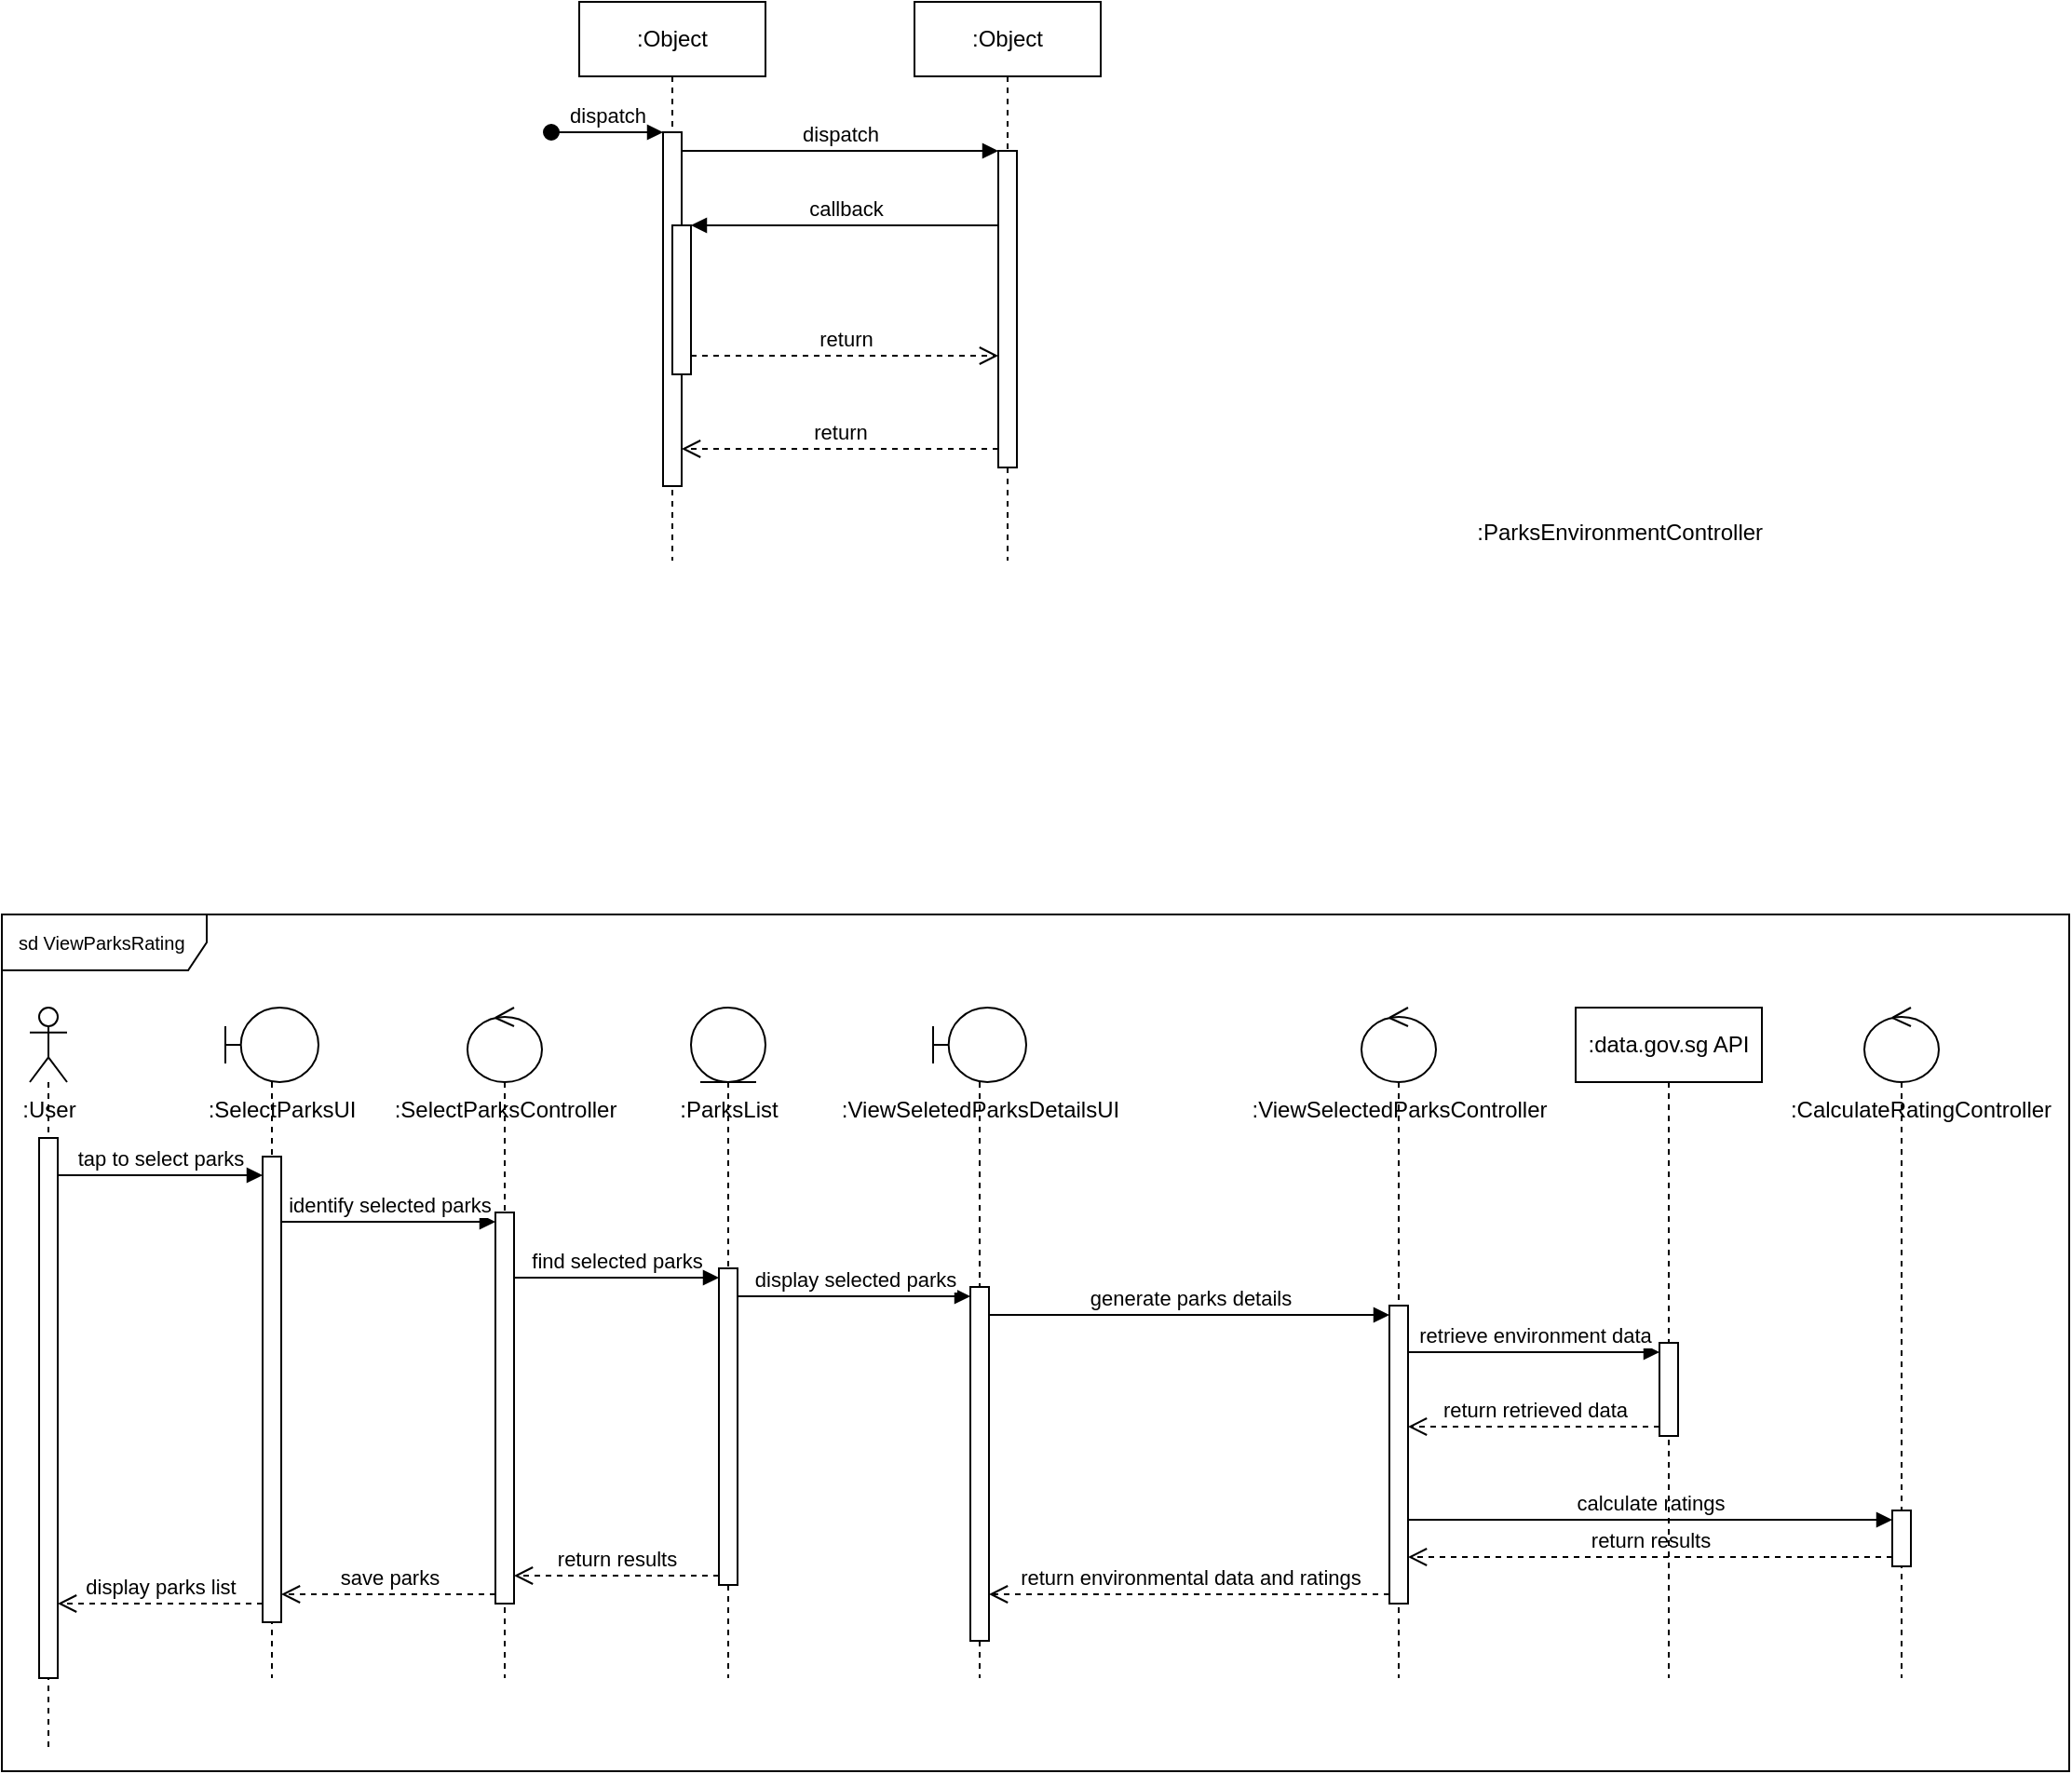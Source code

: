 <mxfile version="26.0.13">
  <diagram name="ViewParksRating" id="2YBvvXClWsGukQMizWep">
    <mxGraphModel dx="2595" dy="650" grid="1" gridSize="10" guides="1" tooltips="1" connect="1" arrows="1" fold="1" page="1" pageScale="1" pageWidth="1200" pageHeight="1600" math="0" shadow="0">
      <root>
        <mxCell id="0" />
        <mxCell id="1" parent="0" />
        <mxCell id="aM9ryv3xv72pqoxQDRHE-1" value=":Object" style="shape=umlLifeline;perimeter=lifelinePerimeter;whiteSpace=wrap;html=1;container=0;dropTarget=0;collapsible=0;recursiveResize=0;outlineConnect=0;portConstraint=eastwest;newEdgeStyle={&quot;edgeStyle&quot;:&quot;elbowEdgeStyle&quot;,&quot;elbow&quot;:&quot;vertical&quot;,&quot;curved&quot;:0,&quot;rounded&quot;:0};" parent="1" vertex="1">
          <mxGeometry x="40" y="40" width="100" height="300" as="geometry" />
        </mxCell>
        <mxCell id="aM9ryv3xv72pqoxQDRHE-2" value="" style="html=1;points=[];perimeter=orthogonalPerimeter;outlineConnect=0;targetShapes=umlLifeline;portConstraint=eastwest;newEdgeStyle={&quot;edgeStyle&quot;:&quot;elbowEdgeStyle&quot;,&quot;elbow&quot;:&quot;vertical&quot;,&quot;curved&quot;:0,&quot;rounded&quot;:0};" parent="aM9ryv3xv72pqoxQDRHE-1" vertex="1">
          <mxGeometry x="45" y="70" width="10" height="190" as="geometry" />
        </mxCell>
        <mxCell id="aM9ryv3xv72pqoxQDRHE-3" value="dispatch" style="html=1;verticalAlign=bottom;startArrow=oval;endArrow=block;startSize=8;edgeStyle=elbowEdgeStyle;elbow=vertical;curved=0;rounded=0;" parent="aM9ryv3xv72pqoxQDRHE-1" target="aM9ryv3xv72pqoxQDRHE-2" edge="1">
          <mxGeometry relative="1" as="geometry">
            <mxPoint x="-15" y="70" as="sourcePoint" />
          </mxGeometry>
        </mxCell>
        <mxCell id="aM9ryv3xv72pqoxQDRHE-4" value="" style="html=1;points=[];perimeter=orthogonalPerimeter;outlineConnect=0;targetShapes=umlLifeline;portConstraint=eastwest;newEdgeStyle={&quot;edgeStyle&quot;:&quot;elbowEdgeStyle&quot;,&quot;elbow&quot;:&quot;vertical&quot;,&quot;curved&quot;:0,&quot;rounded&quot;:0};" parent="aM9ryv3xv72pqoxQDRHE-1" vertex="1">
          <mxGeometry x="50" y="120" width="10" height="80" as="geometry" />
        </mxCell>
        <mxCell id="aM9ryv3xv72pqoxQDRHE-5" value=":Object" style="shape=umlLifeline;perimeter=lifelinePerimeter;whiteSpace=wrap;html=1;container=0;dropTarget=0;collapsible=0;recursiveResize=0;outlineConnect=0;portConstraint=eastwest;newEdgeStyle={&quot;edgeStyle&quot;:&quot;elbowEdgeStyle&quot;,&quot;elbow&quot;:&quot;vertical&quot;,&quot;curved&quot;:0,&quot;rounded&quot;:0};" parent="1" vertex="1">
          <mxGeometry x="220" y="40" width="100" height="300" as="geometry" />
        </mxCell>
        <mxCell id="aM9ryv3xv72pqoxQDRHE-6" value="" style="html=1;points=[];perimeter=orthogonalPerimeter;outlineConnect=0;targetShapes=umlLifeline;portConstraint=eastwest;newEdgeStyle={&quot;edgeStyle&quot;:&quot;elbowEdgeStyle&quot;,&quot;elbow&quot;:&quot;vertical&quot;,&quot;curved&quot;:0,&quot;rounded&quot;:0};" parent="aM9ryv3xv72pqoxQDRHE-5" vertex="1">
          <mxGeometry x="45" y="80" width="10" height="170" as="geometry" />
        </mxCell>
        <mxCell id="aM9ryv3xv72pqoxQDRHE-7" value="dispatch" style="html=1;verticalAlign=bottom;endArrow=block;edgeStyle=elbowEdgeStyle;elbow=vertical;curved=0;rounded=0;" parent="1" source="aM9ryv3xv72pqoxQDRHE-2" target="aM9ryv3xv72pqoxQDRHE-6" edge="1">
          <mxGeometry relative="1" as="geometry">
            <mxPoint x="195" y="130" as="sourcePoint" />
            <Array as="points">
              <mxPoint x="180" y="120" />
            </Array>
          </mxGeometry>
        </mxCell>
        <mxCell id="aM9ryv3xv72pqoxQDRHE-8" value="return" style="html=1;verticalAlign=bottom;endArrow=open;dashed=1;endSize=8;edgeStyle=elbowEdgeStyle;elbow=vertical;curved=0;rounded=0;" parent="1" source="aM9ryv3xv72pqoxQDRHE-6" target="aM9ryv3xv72pqoxQDRHE-2" edge="1">
          <mxGeometry relative="1" as="geometry">
            <mxPoint x="195" y="205" as="targetPoint" />
            <Array as="points">
              <mxPoint x="190" y="280" />
            </Array>
          </mxGeometry>
        </mxCell>
        <mxCell id="aM9ryv3xv72pqoxQDRHE-9" value="callback" style="html=1;verticalAlign=bottom;endArrow=block;edgeStyle=elbowEdgeStyle;elbow=vertical;curved=0;rounded=0;" parent="1" source="aM9ryv3xv72pqoxQDRHE-6" target="aM9ryv3xv72pqoxQDRHE-4" edge="1">
          <mxGeometry relative="1" as="geometry">
            <mxPoint x="175" y="160" as="sourcePoint" />
            <Array as="points">
              <mxPoint x="190" y="160" />
            </Array>
          </mxGeometry>
        </mxCell>
        <mxCell id="aM9ryv3xv72pqoxQDRHE-10" value="return" style="html=1;verticalAlign=bottom;endArrow=open;dashed=1;endSize=8;edgeStyle=elbowEdgeStyle;elbow=vertical;curved=0;rounded=0;" parent="1" source="aM9ryv3xv72pqoxQDRHE-4" target="aM9ryv3xv72pqoxQDRHE-6" edge="1">
          <mxGeometry relative="1" as="geometry">
            <mxPoint x="175" y="235" as="targetPoint" />
            <Array as="points">
              <mxPoint x="180" y="230" />
            </Array>
          </mxGeometry>
        </mxCell>
        <mxCell id="URW-FmImd79woZnqxKxK-1" value="&lt;font style=&quot;font-size: 10px;&quot;&gt;sd ViewParksRating&amp;nbsp;&lt;/font&gt;" style="shape=umlFrame;whiteSpace=wrap;html=1;pointerEvents=0;width=110;height=30;" parent="1" vertex="1">
          <mxGeometry x="-270" y="530" width="1110" height="460" as="geometry" />
        </mxCell>
        <mxCell id="URW-FmImd79woZnqxKxK-5" value="" style="shape=umlLifeline;perimeter=lifelinePerimeter;whiteSpace=wrap;html=1;container=1;dropTarget=0;collapsible=0;recursiveResize=0;outlineConnect=0;portConstraint=eastwest;newEdgeStyle={&quot;curved&quot;:0,&quot;rounded&quot;:0};participant=umlActor;" parent="1" vertex="1">
          <mxGeometry x="-255" y="580" width="20" height="400" as="geometry" />
        </mxCell>
        <mxCell id="URW-FmImd79woZnqxKxK-10" value="" style="html=1;points=[[0,0,0,0,5],[0,1,0,0,-5],[1,0,0,0,5],[1,1,0,0,-5]];perimeter=orthogonalPerimeter;outlineConnect=0;targetShapes=umlLifeline;portConstraint=eastwest;newEdgeStyle={&quot;curved&quot;:0,&quot;rounded&quot;:0};" parent="URW-FmImd79woZnqxKxK-5" vertex="1">
          <mxGeometry x="5" y="70" width="10" height="290" as="geometry" />
        </mxCell>
        <mxCell id="URW-FmImd79woZnqxKxK-7" value="" style="shape=umlLifeline;perimeter=lifelinePerimeter;whiteSpace=wrap;html=1;container=1;dropTarget=0;collapsible=0;recursiveResize=0;outlineConnect=0;portConstraint=eastwest;newEdgeStyle={&quot;curved&quot;:0,&quot;rounded&quot;:0};participant=umlBoundary;" parent="1" vertex="1">
          <mxGeometry x="-150" y="580" width="50" height="360" as="geometry" />
        </mxCell>
        <mxCell id="URW-FmImd79woZnqxKxK-15" value="" style="html=1;points=[[0,0,0,0,5],[0,1,0,0,-5],[1,0,0,0,5],[1,1,0,0,-5]];perimeter=orthogonalPerimeter;outlineConnect=0;targetShapes=umlLifeline;portConstraint=eastwest;newEdgeStyle={&quot;curved&quot;:0,&quot;rounded&quot;:0};" parent="URW-FmImd79woZnqxKxK-7" vertex="1">
          <mxGeometry x="20" y="80" width="10" height="250" as="geometry" />
        </mxCell>
        <mxCell id="URW-FmImd79woZnqxKxK-6" value=":User" style="text;html=1;align=center;verticalAlign=middle;resizable=0;points=[];autosize=1;strokeColor=none;fillColor=none;fontSize=12;" parent="1" vertex="1">
          <mxGeometry x="-270" y="620" width="50" height="30" as="geometry" />
        </mxCell>
        <mxCell id="URW-FmImd79woZnqxKxK-18" value=":SelectParksUI" style="text;html=1;align=center;verticalAlign=middle;resizable=0;points=[];autosize=1;strokeColor=none;fillColor=none;" parent="1" vertex="1">
          <mxGeometry x="-170" y="620" width="100" height="30" as="geometry" />
        </mxCell>
        <mxCell id="URW-FmImd79woZnqxKxK-22" value="" style="shape=umlLifeline;perimeter=lifelinePerimeter;whiteSpace=wrap;html=1;container=1;dropTarget=0;collapsible=0;recursiveResize=0;outlineConnect=0;portConstraint=eastwest;newEdgeStyle={&quot;curved&quot;:0,&quot;rounded&quot;:0};participant=umlControl;size=40;" parent="1" vertex="1">
          <mxGeometry x="-20" y="580" width="40" height="360" as="geometry" />
        </mxCell>
        <mxCell id="URW-FmImd79woZnqxKxK-31" value="" style="html=1;points=[[0,0,0,0,5],[0,1,0,0,-5],[1,0,0,0,5],[1,1,0,0,-5]];perimeter=orthogonalPerimeter;outlineConnect=0;targetShapes=umlLifeline;portConstraint=eastwest;newEdgeStyle={&quot;curved&quot;:0,&quot;rounded&quot;:0};" parent="URW-FmImd79woZnqxKxK-22" vertex="1">
          <mxGeometry x="15" y="110" width="10" height="210" as="geometry" />
        </mxCell>
        <mxCell id="URW-FmImd79woZnqxKxK-28" value=":ParksEnvironmentController&amp;nbsp;" style="text;html=1;align=center;verticalAlign=middle;resizable=0;points=[];autosize=1;strokeColor=none;fillColor=none;" parent="1" vertex="1">
          <mxGeometry x="510" y="310" width="180" height="30" as="geometry" />
        </mxCell>
        <mxCell id="URW-FmImd79woZnqxKxK-29" value=":SelectParksController" style="text;html=1;align=center;verticalAlign=middle;resizable=0;points=[];autosize=1;strokeColor=none;fillColor=none;" parent="1" vertex="1">
          <mxGeometry x="-70" y="620" width="140" height="30" as="geometry" />
        </mxCell>
        <mxCell id="URW-FmImd79woZnqxKxK-32" value="identify selected parks" style="html=1;verticalAlign=bottom;endArrow=block;curved=0;rounded=0;entryX=0;entryY=0;entryDx=0;entryDy=5;" parent="1" source="URW-FmImd79woZnqxKxK-15" target="URW-FmImd79woZnqxKxK-31" edge="1">
          <mxGeometry relative="1" as="geometry">
            <mxPoint x="-75" y="695" as="sourcePoint" />
          </mxGeometry>
        </mxCell>
        <mxCell id="URW-FmImd79woZnqxKxK-34" value="" style="shape=umlLifeline;perimeter=lifelinePerimeter;whiteSpace=wrap;html=1;container=1;dropTarget=0;collapsible=0;recursiveResize=0;outlineConnect=0;portConstraint=eastwest;newEdgeStyle={&quot;curved&quot;:0,&quot;rounded&quot;:0};participant=umlEntity;" parent="1" vertex="1">
          <mxGeometry x="100" y="580" width="40" height="360" as="geometry" />
        </mxCell>
        <mxCell id="rGYAIKC7JgB4Hh0c0iKE-3" value="" style="html=1;points=[[0,0,0,0,5],[0,1,0,0,-5],[1,0,0,0,5],[1,1,0,0,-5]];perimeter=orthogonalPerimeter;outlineConnect=0;targetShapes=umlLifeline;portConstraint=eastwest;newEdgeStyle={&quot;curved&quot;:0,&quot;rounded&quot;:0};" vertex="1" parent="URW-FmImd79woZnqxKxK-34">
          <mxGeometry x="15" y="140" width="10" height="170" as="geometry" />
        </mxCell>
        <mxCell id="URW-FmImd79woZnqxKxK-35" value=":ParksList" style="text;html=1;align=center;verticalAlign=middle;resizable=0;points=[];autosize=1;strokeColor=none;fillColor=none;" parent="1" vertex="1">
          <mxGeometry x="80" y="620" width="80" height="30" as="geometry" />
        </mxCell>
        <mxCell id="URW-FmImd79woZnqxKxK-36" value="" style="shape=umlLifeline;perimeter=lifelinePerimeter;whiteSpace=wrap;html=1;container=1;dropTarget=0;collapsible=0;recursiveResize=0;outlineConnect=0;portConstraint=eastwest;newEdgeStyle={&quot;curved&quot;:0,&quot;rounded&quot;:0};participant=umlBoundary;" parent="1" vertex="1">
          <mxGeometry x="230" y="580" width="50" height="360" as="geometry" />
        </mxCell>
        <mxCell id="rGYAIKC7JgB4Hh0c0iKE-12" value="" style="html=1;points=[[0,0,0,0,5],[0,1,0,0,-5],[1,0,0,0,5],[1,1,0,0,-5]];perimeter=orthogonalPerimeter;outlineConnect=0;targetShapes=umlLifeline;portConstraint=eastwest;newEdgeStyle={&quot;curved&quot;:0,&quot;rounded&quot;:0};" vertex="1" parent="URW-FmImd79woZnqxKxK-36">
          <mxGeometry x="20" y="150" width="10" height="190" as="geometry" />
        </mxCell>
        <mxCell id="URW-FmImd79woZnqxKxK-37" value=":ViewSeletedParksDetailsUI" style="text;html=1;align=center;verticalAlign=middle;resizable=0;points=[];autosize=1;strokeColor=none;fillColor=none;" parent="1" vertex="1">
          <mxGeometry x="170" y="620" width="170" height="30" as="geometry" />
        </mxCell>
        <mxCell id="URW-FmImd79woZnqxKxK-38" value="" style="shape=umlLifeline;perimeter=lifelinePerimeter;whiteSpace=wrap;html=1;container=1;dropTarget=0;collapsible=0;recursiveResize=0;outlineConnect=0;portConstraint=eastwest;newEdgeStyle={&quot;curved&quot;:0,&quot;rounded&quot;:0};participant=umlControl;" parent="1" vertex="1">
          <mxGeometry x="460" y="580" width="40" height="360" as="geometry" />
        </mxCell>
        <mxCell id="rGYAIKC7JgB4Hh0c0iKE-6" value="" style="html=1;points=[[0,0,0,0,5],[0,1,0,0,-5],[1,0,0,0,5],[1,1,0,0,-5]];perimeter=orthogonalPerimeter;outlineConnect=0;targetShapes=umlLifeline;portConstraint=eastwest;newEdgeStyle={&quot;curved&quot;:0,&quot;rounded&quot;:0};" vertex="1" parent="URW-FmImd79woZnqxKxK-38">
          <mxGeometry x="15" y="160" width="10" height="160" as="geometry" />
        </mxCell>
        <mxCell id="URW-FmImd79woZnqxKxK-39" value=":ViewSelectedParksController" style="text;html=1;align=center;verticalAlign=middle;resizable=0;points=[];autosize=1;strokeColor=none;fillColor=none;" parent="1" vertex="1">
          <mxGeometry x="390" y="620" width="180" height="30" as="geometry" />
        </mxCell>
        <mxCell id="rGYAIKC7JgB4Hh0c0iKE-1" value="" style="shape=umlLifeline;perimeter=lifelinePerimeter;whiteSpace=wrap;html=1;container=1;dropTarget=0;collapsible=0;recursiveResize=0;outlineConnect=0;portConstraint=eastwest;newEdgeStyle={&quot;curved&quot;:0,&quot;rounded&quot;:0};participant=umlControl;" vertex="1" parent="1">
          <mxGeometry x="730" y="580" width="40" height="360" as="geometry" />
        </mxCell>
        <mxCell id="rGYAIKC7JgB4Hh0c0iKE-15" value="" style="html=1;points=[[0,0,0,0,5],[0,1,0,0,-5],[1,0,0,0,5],[1,1,0,0,-5]];perimeter=orthogonalPerimeter;outlineConnect=0;targetShapes=umlLifeline;portConstraint=eastwest;newEdgeStyle={&quot;curved&quot;:0,&quot;rounded&quot;:0};" vertex="1" parent="rGYAIKC7JgB4Hh0c0iKE-1">
          <mxGeometry x="15" y="270" width="10" height="30" as="geometry" />
        </mxCell>
        <mxCell id="rGYAIKC7JgB4Hh0c0iKE-2" value=":CalculateRatingController" style="text;html=1;align=center;verticalAlign=middle;resizable=0;points=[];autosize=1;strokeColor=none;fillColor=none;" vertex="1" parent="1">
          <mxGeometry x="680" y="620" width="160" height="30" as="geometry" />
        </mxCell>
        <mxCell id="URW-FmImd79woZnqxKxK-27" value="return retrieved data" style="html=1;verticalAlign=bottom;endArrow=open;dashed=1;endSize=8;curved=0;rounded=0;exitX=0;exitY=1;exitDx=0;exitDy=-5;" parent="1" edge="1" target="rGYAIKC7JgB4Hh0c0iKE-6">
          <mxGeometry relative="1" as="geometry">
            <mxPoint x="550" y="835" as="targetPoint" />
            <mxPoint x="620" y="805" as="sourcePoint" />
          </mxGeometry>
        </mxCell>
        <mxCell id="URW-FmImd79woZnqxKxK-26" value="retrieve environment data" style="html=1;verticalAlign=bottom;endArrow=block;curved=0;rounded=0;entryX=0;entryY=0;entryDx=0;entryDy=5;" parent="1" edge="1" source="rGYAIKC7JgB4Hh0c0iKE-6">
          <mxGeometry relative="1" as="geometry">
            <mxPoint x="490" y="765" as="sourcePoint" />
            <mxPoint x="620" y="765" as="targetPoint" />
          </mxGeometry>
        </mxCell>
        <mxCell id="rGYAIKC7JgB4Hh0c0iKE-9" value="display parks list" style="html=1;verticalAlign=bottom;endArrow=open;dashed=1;endSize=8;curved=0;rounded=0;exitX=0;exitY=1;exitDx=0;exitDy=-5;" edge="1" parent="1">
          <mxGeometry relative="1" as="geometry">
            <mxPoint x="-240" y="900" as="targetPoint" />
            <mxPoint x="-130" y="900" as="sourcePoint" />
          </mxGeometry>
        </mxCell>
        <mxCell id="URW-FmImd79woZnqxKxK-33" value="save parks" style="html=1;verticalAlign=bottom;endArrow=open;dashed=1;endSize=8;curved=0;rounded=0;exitX=0;exitY=1;exitDx=0;exitDy=-5;" parent="1" source="URW-FmImd79woZnqxKxK-31" edge="1" target="URW-FmImd79woZnqxKxK-15">
          <mxGeometry relative="1" as="geometry">
            <mxPoint x="-75" y="765" as="targetPoint" />
          </mxGeometry>
        </mxCell>
        <mxCell id="rGYAIKC7JgB4Hh0c0iKE-4" value="find selected parks" style="html=1;verticalAlign=bottom;endArrow=block;curved=0;rounded=0;entryX=0;entryY=0;entryDx=0;entryDy=5;" edge="1" target="rGYAIKC7JgB4Hh0c0iKE-3" parent="1" source="URW-FmImd79woZnqxKxK-31">
          <mxGeometry relative="1" as="geometry">
            <mxPoint x="10" y="725" as="sourcePoint" />
            <mxPoint as="offset" />
          </mxGeometry>
        </mxCell>
        <mxCell id="rGYAIKC7JgB4Hh0c0iKE-5" value="return results" style="html=1;verticalAlign=bottom;endArrow=open;dashed=1;endSize=8;curved=0;rounded=0;exitX=0;exitY=1;exitDx=0;exitDy=-5;" edge="1" source="rGYAIKC7JgB4Hh0c0iKE-3" parent="1" target="URW-FmImd79woZnqxKxK-31">
          <mxGeometry relative="1" as="geometry">
            <mxPoint x="45" y="795" as="targetPoint" />
          </mxGeometry>
        </mxCell>
        <mxCell id="rGYAIKC7JgB4Hh0c0iKE-7" value="generate parks details" style="html=1;verticalAlign=bottom;endArrow=block;curved=0;rounded=0;entryX=0;entryY=0;entryDx=0;entryDy=5;" edge="1" target="rGYAIKC7JgB4Hh0c0iKE-6" parent="1" source="rGYAIKC7JgB4Hh0c0iKE-12">
          <mxGeometry relative="1" as="geometry">
            <mxPoint x="185" y="745" as="sourcePoint" />
          </mxGeometry>
        </mxCell>
        <mxCell id="rGYAIKC7JgB4Hh0c0iKE-8" value="return environmental data and ratings" style="html=1;verticalAlign=bottom;endArrow=open;dashed=1;endSize=8;curved=0;rounded=0;exitX=0;exitY=1;exitDx=0;exitDy=-5;" edge="1" source="rGYAIKC7JgB4Hh0c0iKE-6" parent="1" target="rGYAIKC7JgB4Hh0c0iKE-12">
          <mxGeometry relative="1" as="geometry">
            <mxPoint x="185" y="815" as="targetPoint" />
          </mxGeometry>
        </mxCell>
        <mxCell id="rGYAIKC7JgB4Hh0c0iKE-13" value="display selected parks" style="html=1;verticalAlign=bottom;endArrow=block;curved=0;rounded=0;entryX=0;entryY=0;entryDx=0;entryDy=5;" edge="1" target="rGYAIKC7JgB4Hh0c0iKE-12" parent="1" source="rGYAIKC7JgB4Hh0c0iKE-3">
          <mxGeometry relative="1" as="geometry">
            <mxPoint x="160" y="760" as="sourcePoint" />
          </mxGeometry>
        </mxCell>
        <mxCell id="rGYAIKC7JgB4Hh0c0iKE-16" value="calculate ratings" style="html=1;verticalAlign=bottom;endArrow=block;curved=0;rounded=0;entryX=0;entryY=0;entryDx=0;entryDy=5;" edge="1" target="rGYAIKC7JgB4Hh0c0iKE-15" parent="1" source="rGYAIKC7JgB4Hh0c0iKE-6">
          <mxGeometry relative="1" as="geometry">
            <mxPoint x="675" y="795" as="sourcePoint" />
          </mxGeometry>
        </mxCell>
        <mxCell id="rGYAIKC7JgB4Hh0c0iKE-17" value="return results" style="html=1;verticalAlign=bottom;endArrow=open;dashed=1;endSize=8;curved=0;rounded=0;exitX=0;exitY=1;exitDx=0;exitDy=-5;" edge="1" source="rGYAIKC7JgB4Hh0c0iKE-15" parent="1" target="rGYAIKC7JgB4Hh0c0iKE-6">
          <mxGeometry relative="1" as="geometry">
            <mxPoint x="675" y="865" as="targetPoint" />
          </mxGeometry>
        </mxCell>
        <mxCell id="rGYAIKC7JgB4Hh0c0iKE-18" value="&lt;span style=&quot;text-wrap-mode: nowrap;&quot;&gt;:data.gov.sg API&lt;/span&gt;" style="shape=umlLifeline;perimeter=lifelinePerimeter;whiteSpace=wrap;html=1;container=1;dropTarget=0;collapsible=0;recursiveResize=0;outlineConnect=0;portConstraint=eastwest;newEdgeStyle={&quot;curved&quot;:0,&quot;rounded&quot;:0};" vertex="1" parent="1">
          <mxGeometry x="575" y="580" width="100" height="360" as="geometry" />
        </mxCell>
        <mxCell id="rGYAIKC7JgB4Hh0c0iKE-20" value="" style="html=1;points=[[0,0,0,0,5],[0,1,0,0,-5],[1,0,0,0,5],[1,1,0,0,-5]];perimeter=orthogonalPerimeter;outlineConnect=0;targetShapes=umlLifeline;portConstraint=eastwest;newEdgeStyle={&quot;curved&quot;:0,&quot;rounded&quot;:0};" vertex="1" parent="rGYAIKC7JgB4Hh0c0iKE-18">
          <mxGeometry x="45" y="180" width="10" height="50" as="geometry" />
        </mxCell>
        <mxCell id="rGYAIKC7JgB4Hh0c0iKE-23" value="tap to select parks" style="html=1;verticalAlign=bottom;endArrow=block;curved=0;rounded=0;" edge="1" parent="1">
          <mxGeometry width="80" relative="1" as="geometry">
            <mxPoint x="-240" y="670" as="sourcePoint" />
            <mxPoint x="-130" y="670" as="targetPoint" />
          </mxGeometry>
        </mxCell>
      </root>
    </mxGraphModel>
  </diagram>
</mxfile>
